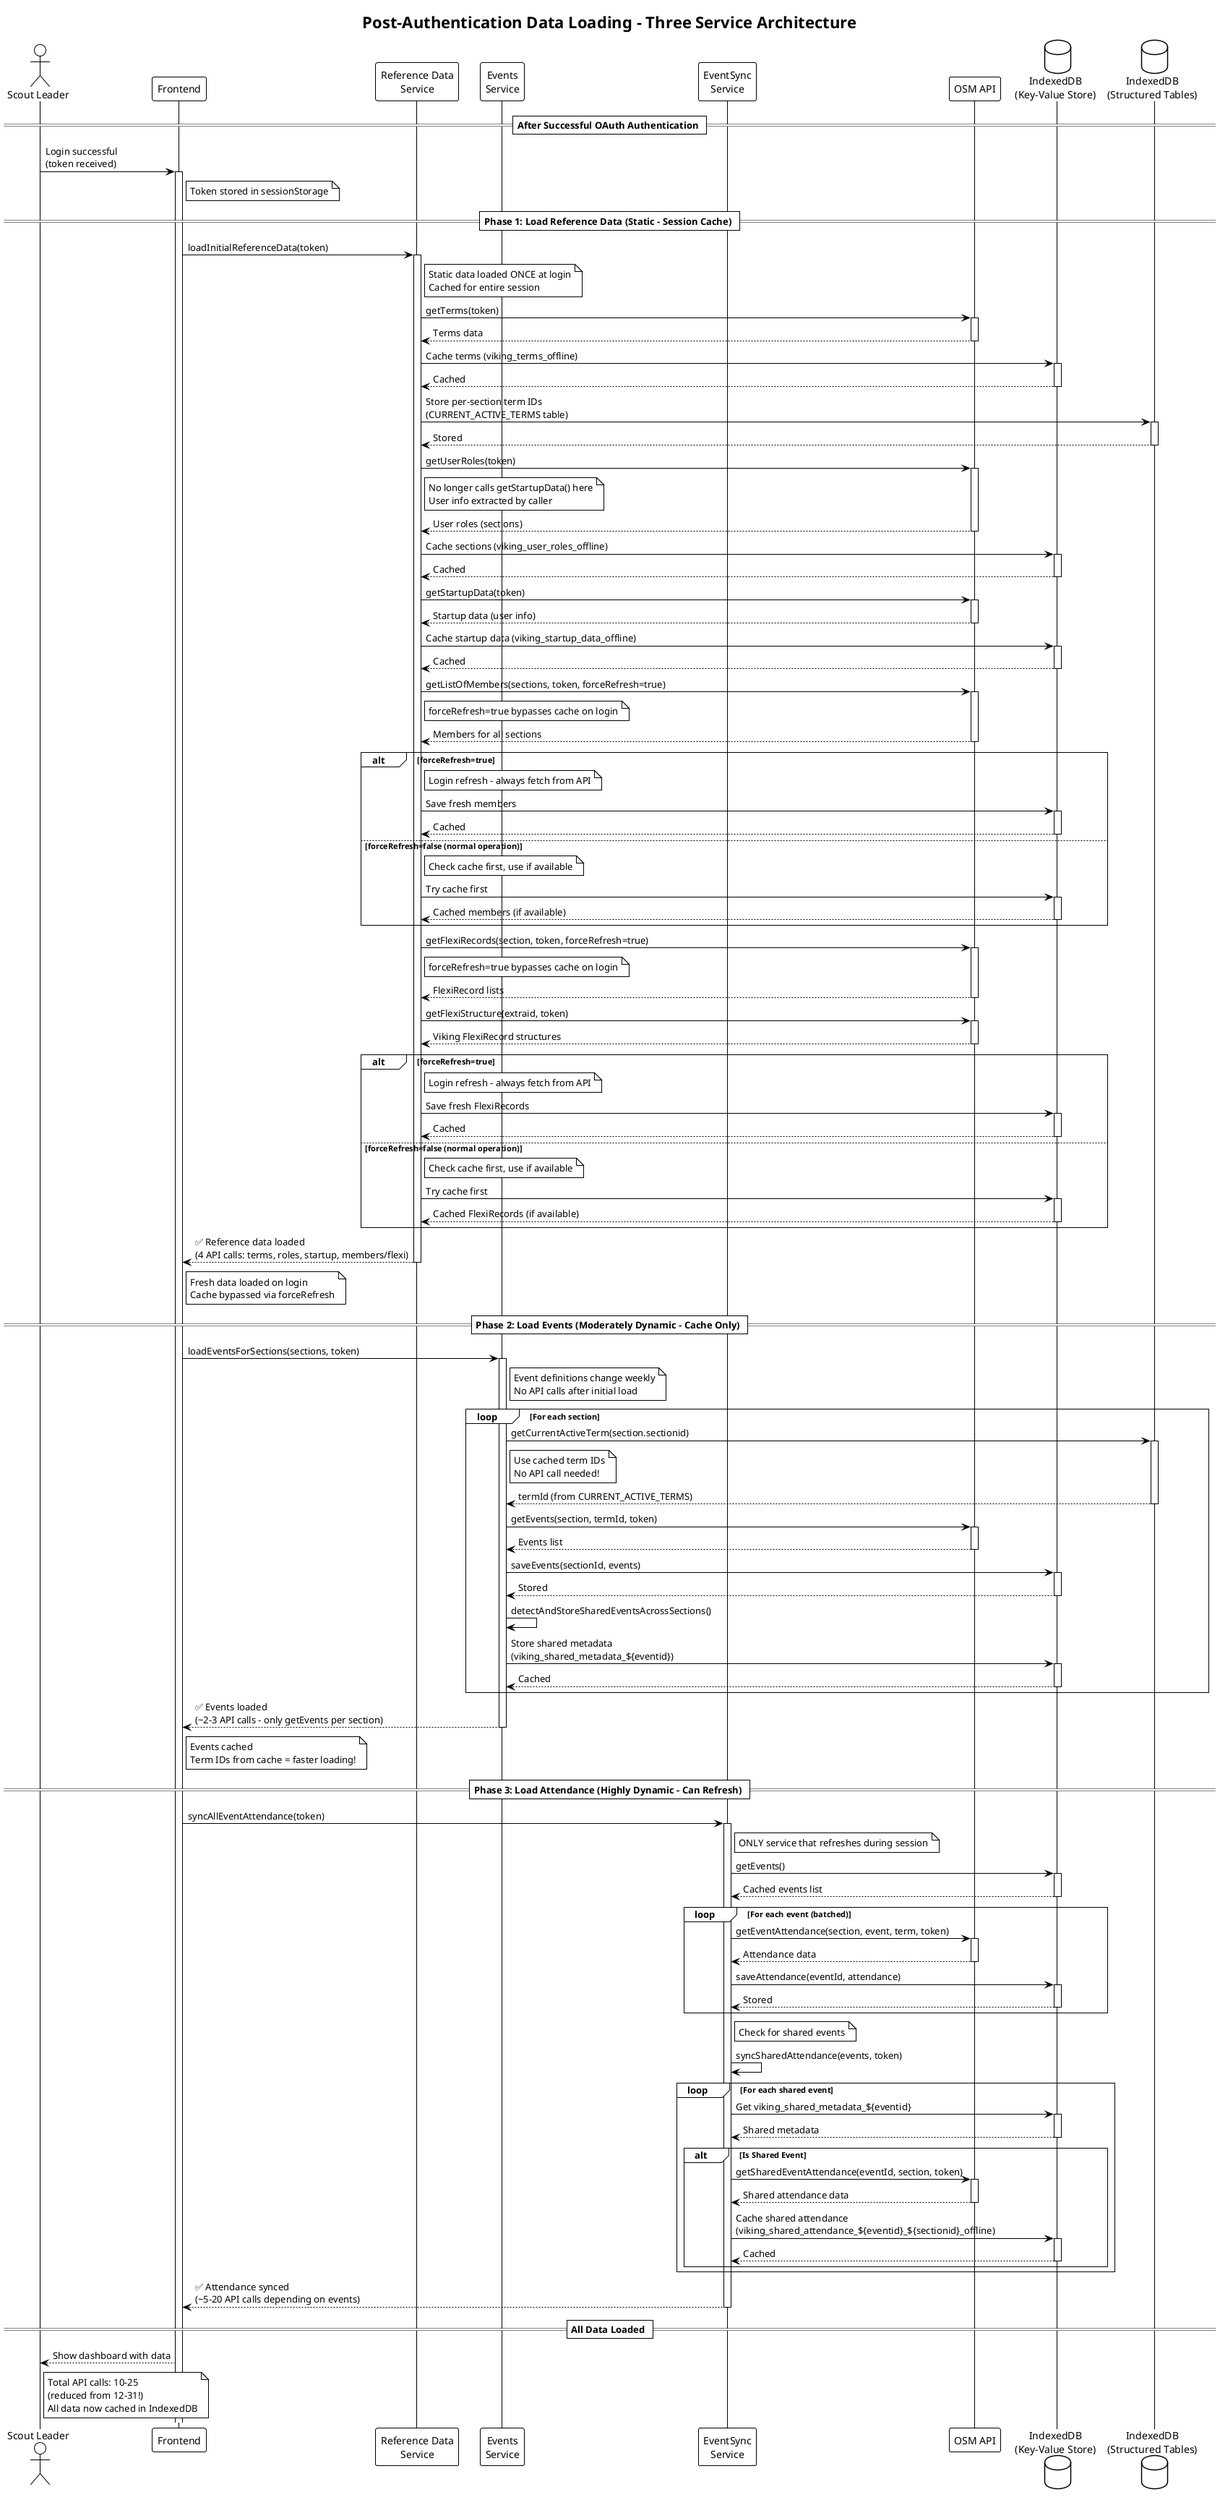 @startuml Initial Login Data Load
!theme plain
title Post-Authentication Data Loading - Three Service Architecture

actor "Scout Leader" as User
participant "Frontend" as Frontend
participant "Reference Data\nService" as RefData
participant "Events\nService" as EventsSvc
participant "EventSync\nService" as SyncSvc
participant "OSM API" as OSM
database "IndexedDB\n(Key-Value Store)" as Storage
database "IndexedDB\n(Structured Tables)" as TableDB

== After Successful OAuth Authentication ==
User -> Frontend: Login successful\n(token received)
activate Frontend
note right of Frontend: Token stored in sessionStorage

== Phase 1: Load Reference Data (Static - Session Cache) ==
Frontend -> RefData: loadInitialReferenceData(token)
activate RefData
note right of RefData: Static data loaded ONCE at login\nCached for entire session

RefData -> OSM: getTerms(token)
activate OSM
OSM --> RefData: Terms data
deactivate OSM
RefData -> Storage: Cache terms (viking_terms_offline)
activate Storage
Storage --> RefData: Cached
deactivate Storage
RefData -> TableDB: Store per-section term IDs\n(CURRENT_ACTIVE_TERMS table)
activate TableDB
TableDB --> RefData: Stored
deactivate TableDB

RefData -> OSM: getUserRoles(token)
activate OSM
note right of RefData: No longer calls getStartupData() here\nUser info extracted by caller
OSM --> RefData: User roles (sections)
deactivate OSM
RefData -> Storage: Cache sections (viking_user_roles_offline)
activate Storage
Storage --> RefData: Cached
deactivate Storage

RefData -> OSM: getStartupData(token)
activate OSM
OSM --> RefData: Startup data (user info)
deactivate OSM
RefData -> Storage: Cache startup data (viking_startup_data_offline)
activate Storage
Storage --> RefData: Cached
deactivate Storage

RefData -> OSM: getListOfMembers(sections, token, forceRefresh=true)
activate OSM
note right of RefData: forceRefresh=true bypasses cache on login
OSM --> RefData: Members for all sections
deactivate OSM
alt forceRefresh=true
    note right of RefData: Login refresh - always fetch from API
    RefData -> Storage: Save fresh members
    activate Storage
    Storage --> RefData: Cached
    deactivate Storage
else forceRefresh=false (normal operation)
    note right of RefData: Check cache first, use if available
    RefData -> Storage: Try cache first
    activate Storage
    Storage --> RefData: Cached members (if available)
    deactivate Storage
end

RefData -> OSM: getFlexiRecords(section, token, forceRefresh=true)
activate OSM
note right of RefData: forceRefresh=true bypasses cache on login
OSM --> RefData: FlexiRecord lists
deactivate OSM
RefData -> OSM: getFlexiStructure(extraid, token)
activate OSM
OSM --> RefData: Viking FlexiRecord structures
deactivate OSM
alt forceRefresh=true
    note right of RefData: Login refresh - always fetch from API
    RefData -> Storage: Save fresh FlexiRecords
    activate Storage
    Storage --> RefData: Cached
    deactivate Storage
else forceRefresh=false (normal operation)
    note right of RefData: Check cache first, use if available
    RefData -> Storage: Try cache first
    activate Storage
    Storage --> RefData: Cached FlexiRecords (if available)
    deactivate Storage
end

RefData --> Frontend: ✅ Reference data loaded\n(4 API calls: terms, roles, startup, members/flexi)
deactivate RefData
note right of Frontend: Fresh data loaded on login\nCache bypassed via forceRefresh

== Phase 2: Load Events (Moderately Dynamic - Cache Only) ==
Frontend -> EventsSvc: loadEventsForSections(sections, token)
activate EventsSvc
note right of EventsSvc: Event definitions change weekly\nNo API calls after initial load

loop For each section
    EventsSvc -> TableDB: getCurrentActiveTerm(section.sectionid)
    activate TableDB
    note right of EventsSvc: Use cached term IDs\nNo API call needed!
    TableDB --> EventsSvc: termId (from CURRENT_ACTIVE_TERMS)
    deactivate TableDB

    EventsSvc -> OSM: getEvents(section, termId, token)
    activate OSM
    OSM --> EventsSvc: Events list
    deactivate OSM

    EventsSvc -> Storage: saveEvents(sectionId, events)
    activate Storage
    Storage --> EventsSvc: Stored
    deactivate Storage

    EventsSvc -> EventsSvc: detectAndStoreSharedEventsAcrossSections()
    EventsSvc -> Storage: Store shared metadata\n(viking_shared_metadata_${eventid})
    activate Storage
    Storage --> EventsSvc: Cached
    deactivate Storage
end

EventsSvc --> Frontend: ✅ Events loaded\n(~2-3 API calls - only getEvents per section)
deactivate EventsSvc
note right of Frontend: Events cached\nTerm IDs from cache = faster loading!

== Phase 3: Load Attendance (Highly Dynamic - Can Refresh) ==
Frontend -> SyncSvc: syncAllEventAttendance(token)
activate SyncSvc
note right of SyncSvc: ONLY service that refreshes during session

SyncSvc -> Storage: getEvents()
activate Storage
Storage --> SyncSvc: Cached events list
deactivate Storage

loop For each event (batched)
    SyncSvc -> OSM: getEventAttendance(section, event, term, token)
    activate OSM
    OSM --> SyncSvc: Attendance data
    deactivate OSM

    SyncSvc -> Storage: saveAttendance(eventId, attendance)
    activate Storage
    Storage --> SyncSvc: Stored
    deactivate Storage
end

note right of SyncSvc: Check for shared events
SyncSvc -> SyncSvc: syncSharedAttendance(events, token)
loop For each shared event
    SyncSvc -> Storage: Get viking_shared_metadata_${eventid}
    activate Storage
    Storage --> SyncSvc: Shared metadata
    deactivate Storage

    alt Is Shared Event
        SyncSvc -> OSM: getSharedEventAttendance(eventId, section, token)
        activate OSM
        OSM --> SyncSvc: Shared attendance data
        deactivate OSM

        SyncSvc -> Storage: Cache shared attendance\n(viking_shared_attendance_${eventid}_${sectionid}_offline)
        activate Storage
        Storage --> SyncSvc: Cached
        deactivate Storage
    end
end

SyncSvc --> Frontend: ✅ Attendance synced\n(~5-20 API calls depending on events)
deactivate SyncSvc

== All Data Loaded ==
Frontend --> User: Show dashboard with data
note right of User: Total API calls: 10-25\n(reduced from 12-31!)\nAll data now cached in IndexedDB

@enduml